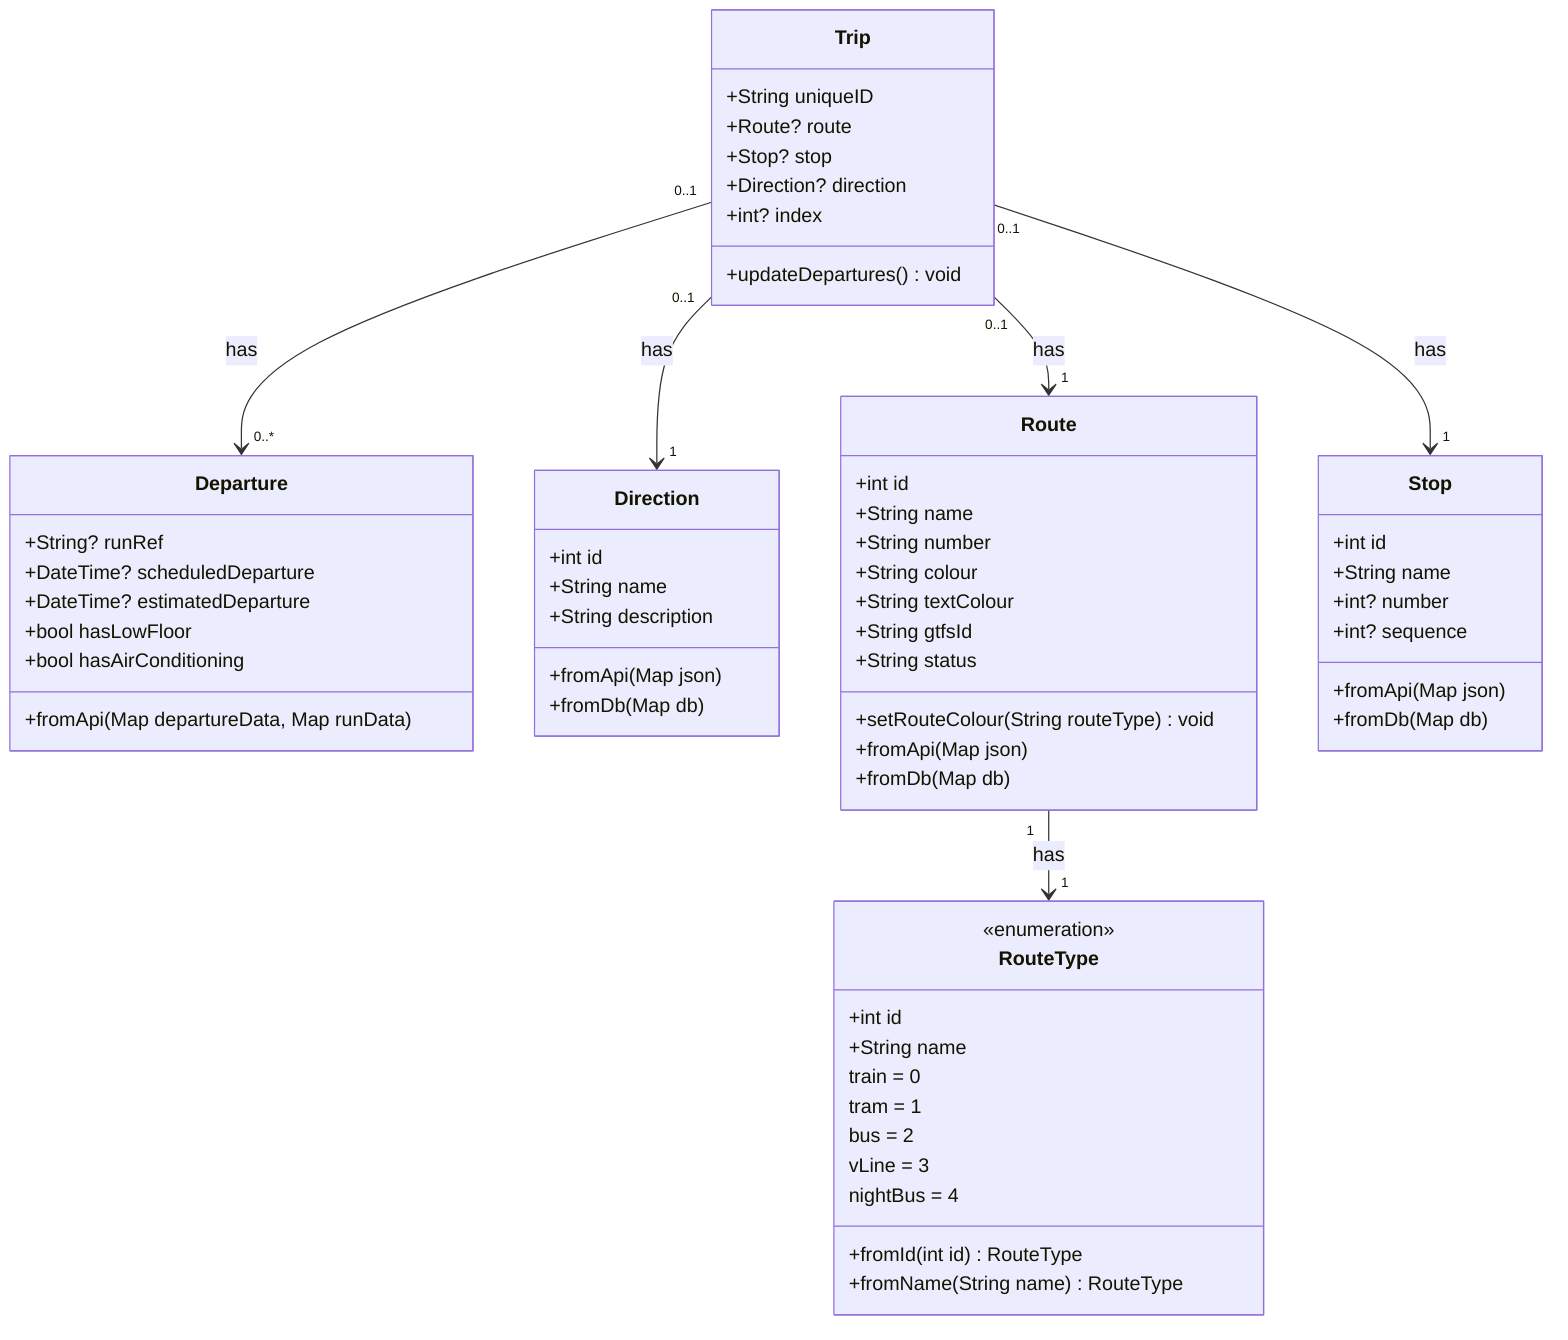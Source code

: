 classDiagram
    class Departure {
        +String? runRef
        +DateTime? scheduledDeparture
        +DateTime? estimatedDeparture
        +bool hasLowFloor
        +bool hasAirConditioning
        +fromApi(Map departureData, Map runData)
    }

    class Direction {
        +int id
        +String name
        +String description
        +fromApi(Map json)
        +fromDb(Map db)
    }

    class Route{
        +int id
        +String name
        +String number
        +String colour
        +String textColour
        +String gtfsId
        +String status
        +setRouteColour(String routeType) void
        +fromApi(Map json)
        +fromDb(Map db)
    }

    class RouteType {
        <<enumeration>>
        +int id
        +String name
        train = 0
        tram = 1
        bus = 2
        vLine = 3
        nightBus = 4
        +fromId(int id) RouteType
        +fromName(String name) RouteType
%%        -normaliseName(String name) String
    }

    class Stop {
        +int id
        +String name
        +int? number
        +int? sequence
        +fromApi(Map json)
        +fromDb(Map db)
    }

    class Trip {
        +String uniqueID
        +Route? route
        +Stop? stop
        +Direction? direction
        +int? index
        +updateDepartures() void
    }

    Trip "0..1" --> "1" Stop : has
    Trip "0..1" --> "1" Direction : has
    Trip "0..1" --> "1" Route : has
    Trip "0..1" --> "0..*" Departure : has
    Route "1" --> "1" RouteType : has